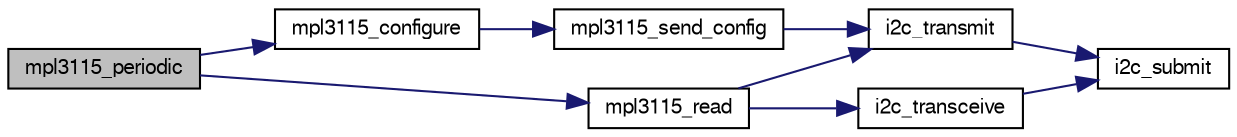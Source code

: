 digraph "mpl3115_periodic"
{
  edge [fontname="FreeSans",fontsize="10",labelfontname="FreeSans",labelfontsize="10"];
  node [fontname="FreeSans",fontsize="10",shape=record];
  rankdir="LR";
  Node1 [label="mpl3115_periodic",height=0.2,width=0.4,color="black", fillcolor="grey75", style="filled", fontcolor="black"];
  Node1 -> Node2 [color="midnightblue",fontsize="10",style="solid",fontname="FreeSans"];
  Node2 [label="mpl3115_configure",height=0.2,width=0.4,color="black", fillcolor="white", style="filled",URL="$mpl3115_8c.html#a9ada79887b547d1129b0f5747cb58b2c"];
  Node2 -> Node3 [color="midnightblue",fontsize="10",style="solid",fontname="FreeSans"];
  Node3 [label="mpl3115_send_config",height=0.2,width=0.4,color="black", fillcolor="white", style="filled",URL="$mpl3115_8c.html#a80658dd7fabf4e646e9de5c1547d85aa"];
  Node3 -> Node4 [color="midnightblue",fontsize="10",style="solid",fontname="FreeSans"];
  Node4 [label="i2c_transmit",height=0.2,width=0.4,color="black", fillcolor="white", style="filled",URL="$group__i2c.html#ga54405aa058f14a143b8b1b5380015927",tooltip="Submit a write only transaction. "];
  Node4 -> Node5 [color="midnightblue",fontsize="10",style="solid",fontname="FreeSans"];
  Node5 [label="i2c_submit",height=0.2,width=0.4,color="black", fillcolor="white", style="filled",URL="$group__i2c.html#ga4eed48e542a9c71b93372f5a38d7e367",tooltip="Submit a I2C transaction. "];
  Node1 -> Node6 [color="midnightblue",fontsize="10",style="solid",fontname="FreeSans"];
  Node6 [label="mpl3115_read",height=0.2,width=0.4,color="black", fillcolor="white", style="filled",URL="$mpl3115_8c.html#a21b5d8a3190ba276c719f13436904935"];
  Node6 -> Node7 [color="midnightblue",fontsize="10",style="solid",fontname="FreeSans"];
  Node7 [label="i2c_transceive",height=0.2,width=0.4,color="black", fillcolor="white", style="filled",URL="$group__i2c.html#gafb731922c9fb73255aa4cc11e34bfbd6",tooltip="Submit a write/read transaction. "];
  Node7 -> Node5 [color="midnightblue",fontsize="10",style="solid",fontname="FreeSans"];
  Node6 -> Node4 [color="midnightblue",fontsize="10",style="solid",fontname="FreeSans"];
}
